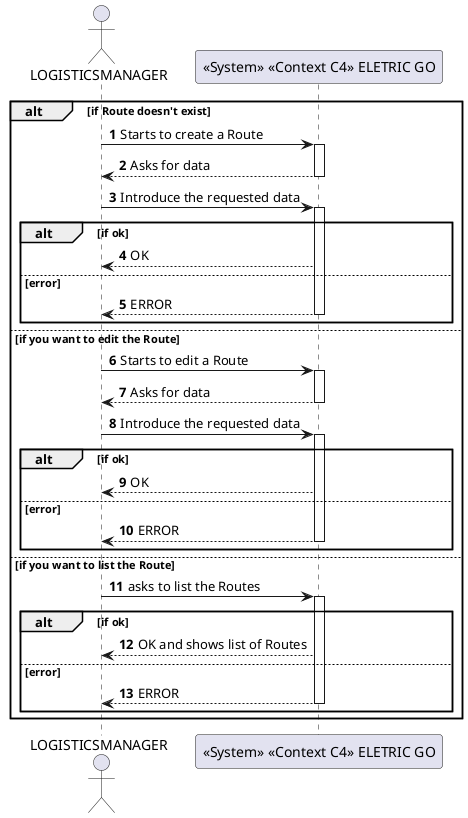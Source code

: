 @startuml Sequence Diagram
autonumber

actor LOGISTICSMANAGER as LM

participant "<<System>> <<Context C4>> ELETRIC GO" as SYS

alt if Route doesn't exist
LM -> SYS: Starts to create a Route
activate SYS 
SYS --> LM: Asks for data
deactivate SYS
LM-> SYS : Introduce the requested data
activate SYS  

alt if ok 


LM <-- SYS: OK

else error 
 

LM <-- SYS: ERROR

deactivate SYS



end alt
else if you want to edit the Route

LM -> SYS: Starts to edit a Route
activate SYS
SYS --> LM: Asks for data
deactivate SYS

LM-> SYS : Introduce the requested data
activate SYS
alt if ok 
LM <-- SYS: OK

else error 

  

LM <-- SYS: ERROR
deactivate SYS
end alt

else if you want to list the Route
LM -> SYS: asks to list the Routes
alt if ok 

activate SYS

 
LM <-- SYS: OK and shows list of Routes

else error 


LM <-- SYS: ERROR
deactivate SYS


end alt
end alt

@enduml